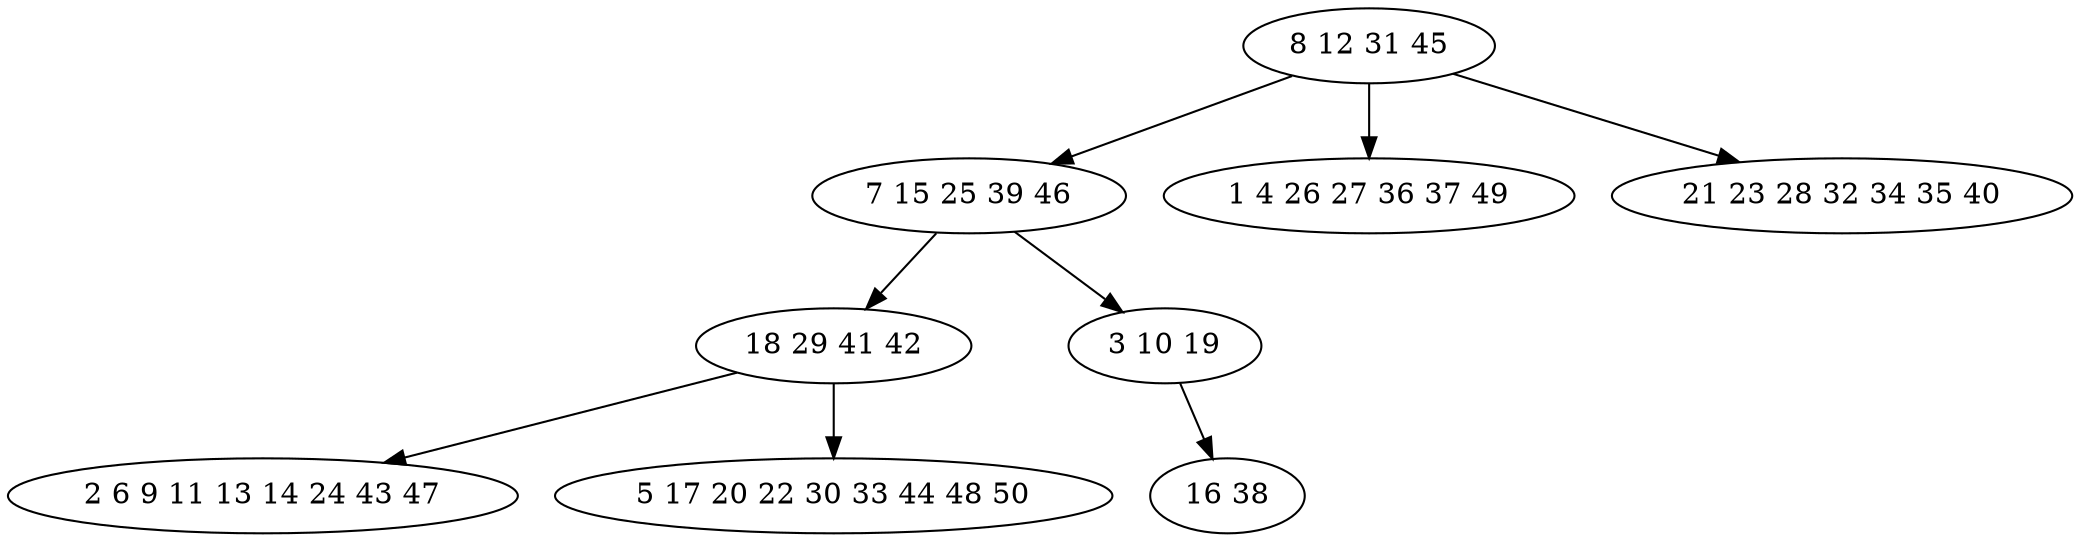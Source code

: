 digraph true_tree {
	"0" -> "1"
	"0" -> "2"
	"1" -> "3"
	"1" -> "4"
	"3" -> "5"
	"4" -> "6"
	"3" -> "7"
	"0" -> "8"
	"0" [label="8 12 31 45"];
	"1" [label="7 15 25 39 46"];
	"2" [label="1 4 26 27 36 37 49"];
	"3" [label="18 29 41 42"];
	"4" [label="3 10 19"];
	"5" [label="2 6 9 11 13 14 24 43 47"];
	"6" [label="16 38"];
	"7" [label="5 17 20 22 30 33 44 48 50"];
	"8" [label="21 23 28 32 34 35 40"];
}

